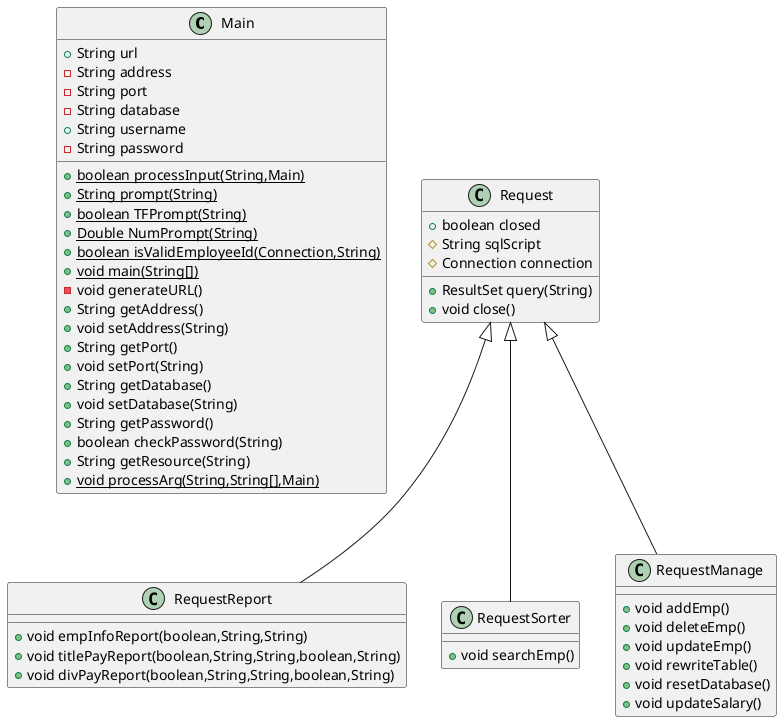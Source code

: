 @startuml
class Main {
+ String url
- String address
- String port
- String database
+ String username
- String password
+ {static} boolean processInput(String,Main)
+ {static} String prompt(String)
+ {static} boolean TFPrompt(String)
+ {static} Double NumPrompt(String)
+ {static} boolean isValidEmployeeId(Connection,String)
+ {static} void main(String[])
- void generateURL()
+ String getAddress()
+ void setAddress(String)
+ String getPort()
+ void setPort(String)
+ String getDatabase()
+ void setDatabase(String)
+ String getPassword()
+ boolean checkPassword(String)
+ String getResource(String)
+ {static} void processArg(String,String[],Main)
}


class RequestReport {
+ void empInfoReport(boolean,String,String)
+ void titlePayReport(boolean,String,String,boolean,String)
+ void divPayReport(boolean,String,String,boolean,String)
}

class Request {
+ boolean closed
# String sqlScript
# Connection connection
+ ResultSet query(String)
+ void close()
}


class RequestSorter {
+ void searchEmp()
}

class RequestManage {
+ void addEmp()
+ void deleteEmp()
+ void updateEmp()
+ void rewriteTable()
+ void resetDatabase()
+ void updateSalary()
}



Request <|-- RequestReport
Request <|-- RequestSorter
Request <|-- RequestManage
@enduml